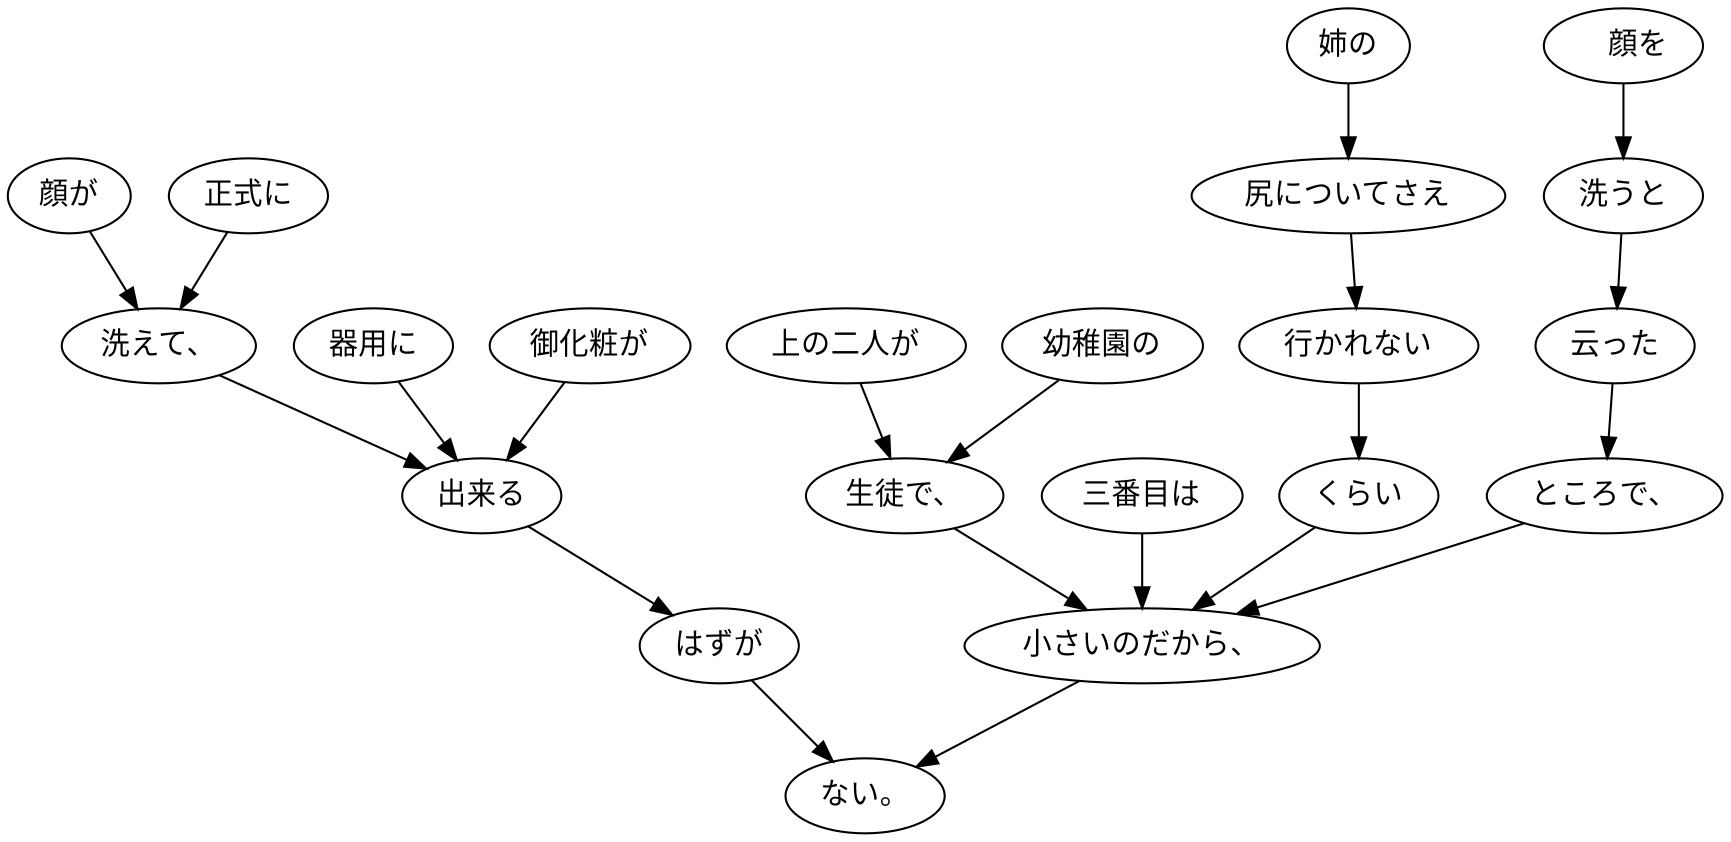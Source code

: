 digraph graph6453 {
	node0 [label="　顔を"];
	node1 [label="洗うと"];
	node2 [label="云った"];
	node3 [label="ところで、"];
	node4 [label="上の二人が"];
	node5 [label="幼稚園の"];
	node6 [label="生徒で、"];
	node7 [label="三番目は"];
	node8 [label="姉の"];
	node9 [label="尻についてさえ"];
	node10 [label="行かれない"];
	node11 [label="くらい"];
	node12 [label="小さいのだから、"];
	node13 [label="正式に"];
	node14 [label="顔が"];
	node15 [label="洗えて、"];
	node16 [label="器用に"];
	node17 [label="御化粧が"];
	node18 [label="出来る"];
	node19 [label="はずが"];
	node20 [label="ない。"];
	node0 -> node1;
	node1 -> node2;
	node2 -> node3;
	node3 -> node12;
	node4 -> node6;
	node5 -> node6;
	node6 -> node12;
	node7 -> node12;
	node8 -> node9;
	node9 -> node10;
	node10 -> node11;
	node11 -> node12;
	node12 -> node20;
	node13 -> node15;
	node14 -> node15;
	node15 -> node18;
	node16 -> node18;
	node17 -> node18;
	node18 -> node19;
	node19 -> node20;
}
